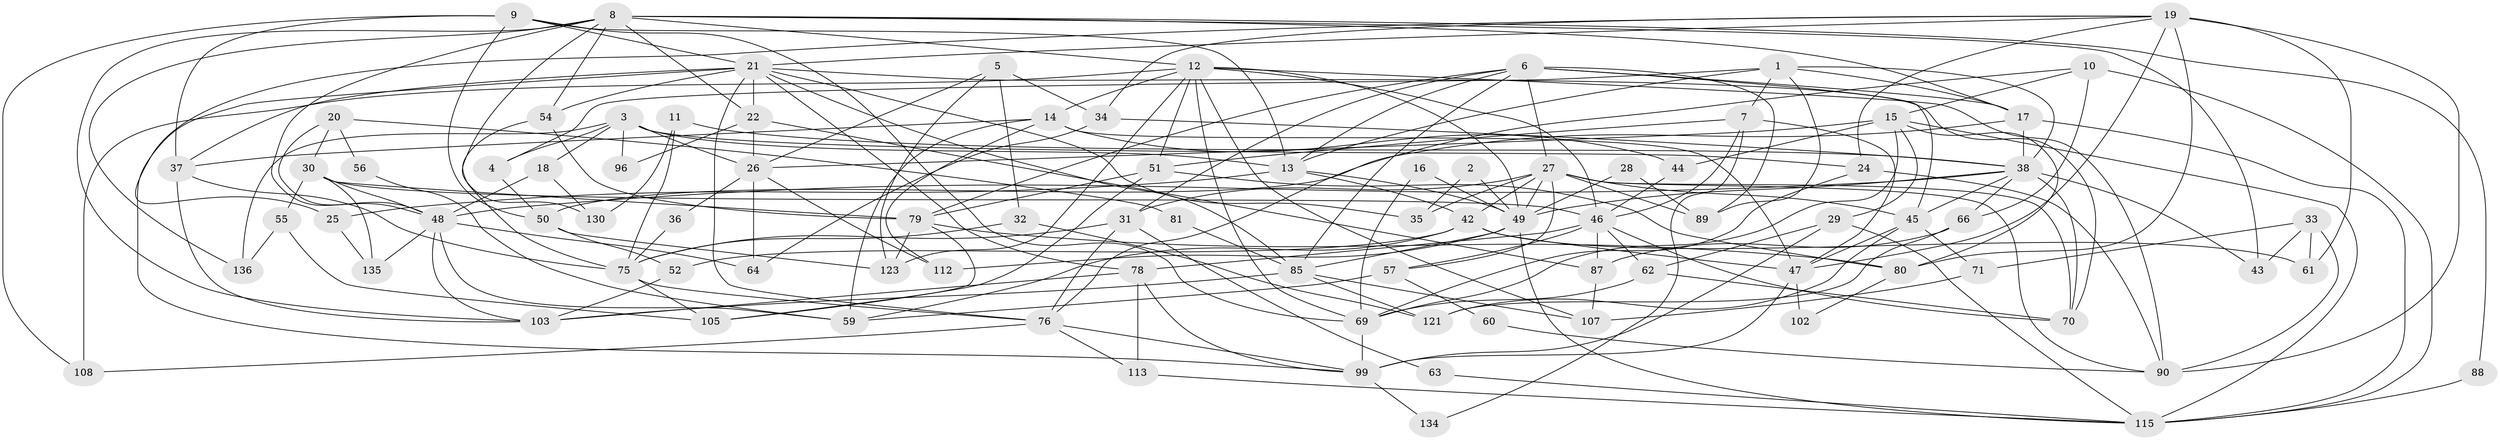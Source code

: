 // original degree distribution, {3: 0.33088235294117646, 2: 0.125, 5: 0.18382352941176472, 4: 0.22058823529411764, 7: 0.03676470588235294, 6: 0.0661764705882353, 8: 0.029411764705882353, 9: 0.007352941176470588}
// Generated by graph-tools (version 1.1) at 2025/11/02/27/25 16:11:20]
// undirected, 89 vertices, 217 edges
graph export_dot {
graph [start="1"]
  node [color=gray90,style=filled];
  1 [super="+84"];
  2;
  3 [super="+110"];
  4;
  5;
  6 [super="+65"];
  7 [super="+53"];
  8 [super="+83"];
  9 [super="+23"];
  10 [super="+97"];
  11 [super="+72"];
  12 [super="+67"];
  13 [super="+94"];
  14 [super="+74"];
  15 [super="+41"];
  16;
  17 [super="+116"];
  18;
  19 [super="+129"];
  20;
  21 [super="+98"];
  22 [super="+39"];
  24;
  25 [super="+104"];
  26 [super="+131"];
  27 [super="+77"];
  28;
  29 [super="+40"];
  30 [super="+122"];
  31 [super="+120"];
  32;
  33;
  34;
  35;
  36;
  37 [super="+114"];
  38 [super="+82"];
  42 [super="+58"];
  43;
  44;
  45 [super="+68"];
  46 [super="+128"];
  47 [super="+92"];
  48 [super="+93"];
  49 [super="+119"];
  50 [super="+133"];
  51 [super="+91"];
  52;
  54;
  55;
  56;
  57;
  59 [super="+118"];
  60;
  61;
  62;
  63;
  64;
  66 [super="+73"];
  69 [super="+86"];
  70;
  71;
  75 [super="+100"];
  76 [super="+106"];
  78 [super="+95"];
  79 [super="+124"];
  80;
  81;
  85 [super="+125"];
  87 [super="+101"];
  88;
  89 [super="+126"];
  90 [super="+111"];
  96;
  99 [super="+109"];
  102;
  103 [super="+127"];
  105 [super="+117"];
  107;
  108;
  112;
  113;
  115 [super="+132"];
  121;
  123;
  130;
  134;
  135;
  136;
  1 -- 4;
  1 -- 17;
  1 -- 38;
  1 -- 7;
  1 -- 89;
  1 -- 13;
  2 -- 35;
  2 -- 49;
  3 -- 136;
  3 -- 4;
  3 -- 13;
  3 -- 26 [weight=2];
  3 -- 96;
  3 -- 18;
  3 -- 24;
  4 -- 50;
  5 -- 34;
  5 -- 32;
  5 -- 123;
  5 -- 26;
  6 -- 13;
  6 -- 85;
  6 -- 27;
  6 -- 31;
  6 -- 89;
  6 -- 79;
  6 -- 17;
  6 -- 45;
  7 -- 47;
  7 -- 134;
  7 -- 46;
  7 -- 51;
  8 -- 43;
  8 -- 54;
  8 -- 103;
  8 -- 130;
  8 -- 136;
  8 -- 48;
  8 -- 22;
  8 -- 88;
  8 -- 12;
  8 -- 17;
  9 -- 37;
  9 -- 50;
  9 -- 108;
  9 -- 69;
  9 -- 13;
  9 -- 21;
  10 -- 66 [weight=2];
  10 -- 76;
  10 -- 115;
  10 -- 15;
  11 -- 75;
  11 -- 130;
  11 -- 38;
  12 -- 123;
  12 -- 49;
  12 -- 90;
  12 -- 69;
  12 -- 107;
  12 -- 108;
  12 -- 46;
  12 -- 14;
  12 -- 51;
  13 -- 42;
  13 -- 25;
  13 -- 49;
  14 -- 37;
  14 -- 47;
  14 -- 59;
  14 -- 112;
  14 -- 44;
  15 -- 29;
  15 -- 80;
  15 -- 26 [weight=2];
  15 -- 115;
  15 -- 44;
  15 -- 69;
  16 -- 49;
  16 -- 69;
  17 -- 115;
  17 -- 50;
  17 -- 38;
  18 -- 130;
  18 -- 48;
  19 -- 80;
  19 -- 24;
  19 -- 25;
  19 -- 34;
  19 -- 90;
  19 -- 61;
  19 -- 47 [weight=2];
  19 -- 21;
  20 -- 81;
  20 -- 30;
  20 -- 56;
  20 -- 48;
  21 -- 35;
  21 -- 22;
  21 -- 99;
  21 -- 37;
  21 -- 70;
  21 -- 76;
  21 -- 78;
  21 -- 54;
  21 -- 85;
  22 -- 96;
  22 -- 26;
  22 -- 87;
  24 -- 69;
  24 -- 90;
  25 -- 135;
  26 -- 36;
  26 -- 112;
  26 -- 64;
  27 -- 49;
  27 -- 57;
  27 -- 90;
  27 -- 42;
  27 -- 31;
  27 -- 35;
  27 -- 70;
  27 -- 89;
  27 -- 45;
  28 -- 49;
  28 -- 89;
  29 -- 62;
  29 -- 115;
  29 -- 99;
  30 -- 46;
  30 -- 55;
  30 -- 135;
  30 -- 48;
  30 -- 79;
  31 -- 76;
  31 -- 63;
  31 -- 75;
  32 -- 121;
  32 -- 75;
  33 -- 71;
  33 -- 43;
  33 -- 61;
  33 -- 90;
  34 -- 64;
  34 -- 38;
  36 -- 75;
  37 -- 103;
  37 -- 75;
  38 -- 49;
  38 -- 70;
  38 -- 66;
  38 -- 48;
  38 -- 43;
  38 -- 45;
  42 -- 59;
  42 -- 61;
  42 -- 52;
  42 -- 47;
  44 -- 46;
  45 -- 121;
  45 -- 47;
  45 -- 71;
  46 -- 70;
  46 -- 57;
  46 -- 87;
  46 -- 62;
  46 -- 78;
  47 -- 102;
  47 -- 99;
  48 -- 64;
  48 -- 135;
  48 -- 59;
  48 -- 103;
  49 -- 112;
  49 -- 115;
  49 -- 85;
  50 -- 123;
  50 -- 52;
  51 -- 79;
  51 -- 80;
  51 -- 105;
  52 -- 103;
  54 -- 79;
  54 -- 75;
  55 -- 105;
  55 -- 136;
  56 -- 59;
  57 -- 59;
  57 -- 60;
  60 -- 90;
  62 -- 70;
  62 -- 69;
  63 -- 115;
  66 -- 121;
  66 -- 87;
  69 -- 99;
  71 -- 107;
  75 -- 76;
  75 -- 105;
  76 -- 113;
  76 -- 108;
  76 -- 99;
  78 -- 99;
  78 -- 113;
  78 -- 103;
  79 -- 123;
  79 -- 80 [weight=2];
  79 -- 105;
  80 -- 102;
  81 -- 85 [weight=2];
  85 -- 103;
  85 -- 121;
  85 -- 107;
  87 -- 107;
  88 -- 115;
  99 -- 134;
  113 -- 115;
}
